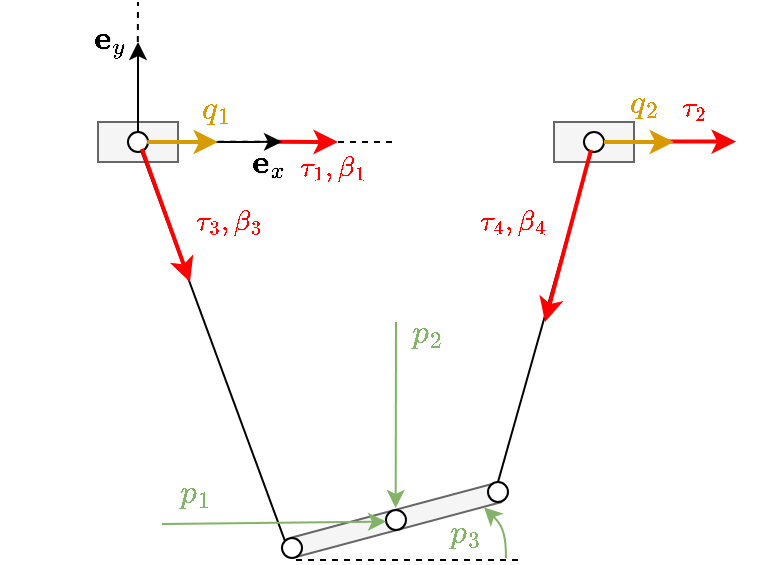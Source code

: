<mxfile version="20.2.3" type="device"><diagram id="B0kXoVWXYvZZ5K02NhJj" name="Seite-1"><mxGraphModel dx="677" dy="469" grid="1" gridSize="10" guides="1" tooltips="1" connect="1" arrows="1" fold="1" page="1" pageScale="1" pageWidth="827" pageHeight="1169" math="1" shadow="0"><root><mxCell id="0"/><mxCell id="1" parent="0"/><mxCell id="ALdnVHVFK5tvWm8CgrwE-25" value="" style="endArrow=classic;html=1;rounded=1;fontColor=#FF0000;strokeColor=#FF0000;strokeWidth=2;" parent="1" edge="1"><mxGeometry width="50" height="50" relative="1" as="geometry"><mxPoint x="339" y="199.8" as="sourcePoint"/><mxPoint x="379" y="199.8" as="targetPoint"/></mxGeometry></mxCell><mxCell id="dqo3ZLK7xl5bLJwuGvzG-37" value="" style="endArrow=none;dashed=1;html=1;rounded=0;fontColor=#82B366;strokeColor=#000000;exitX=1;exitY=0.5;exitDx=0;exitDy=0;" parent="1" edge="1"><mxGeometry width="50" height="50" relative="1" as="geometry"><mxPoint x="96" y="199.84" as="sourcePoint"/><mxPoint x="210" y="200" as="targetPoint"/></mxGeometry></mxCell><mxCell id="ALdnVHVFK5tvWm8CgrwE-22" value="" style="endArrow=classic;html=1;rounded=1;fontColor=#FF0000;fillColor=#f8cecc;strokeColor=#FF0000;strokeWidth=2;" parent="1" edge="1"><mxGeometry width="50" height="50" relative="1" as="geometry"><mxPoint x="150" y="199.92" as="sourcePoint"/><mxPoint x="180" y="200" as="targetPoint"/></mxGeometry></mxCell><mxCell id="ALdnVHVFK5tvWm8CgrwE-21" value="" style="endArrow=classic;html=1;rounded=1;fontColor=#FF0000;" parent="1" edge="1"><mxGeometry width="50" height="50" relative="1" as="geometry"><mxPoint x="97" y="200" as="sourcePoint"/><mxPoint x="152" y="199.92" as="targetPoint"/></mxGeometry></mxCell><mxCell id="dqo3ZLK7xl5bLJwuGvzG-11" value="" style="rounded=0;whiteSpace=wrap;html=1;fillColor=#f5f5f5;fontColor=#333333;strokeColor=#666666;rotation=-15;" parent="1" vertex="1"><mxGeometry x="156" y="384" width="106" height="10" as="geometry"/></mxCell><mxCell id="dqo3ZLK7xl5bLJwuGvzG-1" value="" style="rounded=0;whiteSpace=wrap;html=1;fillColor=#f5f5f5;fontColor=#333333;strokeColor=#666666;" parent="1" vertex="1"><mxGeometry x="60" y="190" width="40" height="20" as="geometry"/></mxCell><mxCell id="4con_vX18qvvLc7WgpNs-2" value="" style="endArrow=classic;html=1;rounded=0;" parent="1" edge="1"><mxGeometry width="50" height="50" relative="1" as="geometry"><mxPoint x="80" y="200.75" as="sourcePoint"/><mxPoint x="80" y="150" as="targetPoint"/></mxGeometry></mxCell><mxCell id="r-eX9R9k0o2uH4kR23co-5" value="$$\mathbf{e}_x$$" style="text;html=1;strokeColor=none;fillColor=none;align=center;verticalAlign=middle;whiteSpace=wrap;rounded=0;fontSize=14;" parent="1" vertex="1"><mxGeometry x="125" y="195" width="40" height="30" as="geometry"/></mxCell><mxCell id="r-eX9R9k0o2uH4kR23co-6" value="$$\mathbf{e}_y$$" style="text;html=1;strokeColor=none;fillColor=none;align=center;verticalAlign=middle;whiteSpace=wrap;rounded=0;fontSize=14;" parent="1" vertex="1"><mxGeometry x="36" y="134" width="60" height="30" as="geometry"/></mxCell><mxCell id="dqo3ZLK7xl5bLJwuGvzG-3" value="" style="ellipse;whiteSpace=wrap;html=1;aspect=fixed;fontSize=14;" parent="1" vertex="1"><mxGeometry x="75" y="195" width="10" height="10" as="geometry"/></mxCell><mxCell id="dqo3ZLK7xl5bLJwuGvzG-4" value="" style="rounded=0;whiteSpace=wrap;html=1;fillColor=#f5f5f5;fontColor=#333333;strokeColor=#666666;" parent="1" vertex="1"><mxGeometry x="288" y="190" width="40" height="20" as="geometry"/></mxCell><mxCell id="dqo3ZLK7xl5bLJwuGvzG-5" value="" style="ellipse;whiteSpace=wrap;html=1;aspect=fixed;fontSize=14;" parent="1" vertex="1"><mxGeometry x="303" y="195" width="10" height="10" as="geometry"/></mxCell><mxCell id="dqo3ZLK7xl5bLJwuGvzG-6" value="" style="endArrow=none;html=1;rounded=0;fontSize=14;exitX=0;exitY=0;exitDx=0;exitDy=0;" parent="1" source="dqo3ZLK7xl5bLJwuGvzG-7" target="dqo3ZLK7xl5bLJwuGvzG-3" edge="1"><mxGeometry width="50" height="50" relative="1" as="geometry"><mxPoint x="130" y="380" as="sourcePoint"/><mxPoint x="150" y="250" as="targetPoint"/></mxGeometry></mxCell><mxCell id="dqo3ZLK7xl5bLJwuGvzG-7" value="" style="ellipse;whiteSpace=wrap;html=1;aspect=fixed;fontSize=14;" parent="1" vertex="1"><mxGeometry x="152" y="398" width="10" height="10" as="geometry"/></mxCell><mxCell id="dqo3ZLK7xl5bLJwuGvzG-8" value="" style="ellipse;whiteSpace=wrap;html=1;aspect=fixed;fontSize=14;" parent="1" vertex="1"><mxGeometry x="255" y="370" width="10" height="10" as="geometry"/></mxCell><mxCell id="dqo3ZLK7xl5bLJwuGvzG-10" value="" style="endArrow=none;html=1;rounded=0;fontSize=14;entryX=0.5;entryY=0;entryDx=0;entryDy=0;" parent="1" source="dqo3ZLK7xl5bLJwuGvzG-5" target="dqo3ZLK7xl5bLJwuGvzG-8" edge="1"><mxGeometry width="50" height="50" relative="1" as="geometry"><mxPoint x="298" y="220" as="sourcePoint"/><mxPoint x="278" y="270" as="targetPoint"/></mxGeometry></mxCell><mxCell id="dqo3ZLK7xl5bLJwuGvzG-12" value="" style="ellipse;whiteSpace=wrap;html=1;aspect=fixed;fontSize=14;" parent="1" vertex="1"><mxGeometry x="204" y="384" width="10" height="10" as="geometry"/></mxCell><mxCell id="dqo3ZLK7xl5bLJwuGvzG-41" value="" style="endArrow=classic;html=1;rounded=0;fontColor=#82B366;strokeColor=#d79b00;fillColor=#ffe6cc;exitX=0.957;exitY=0.495;exitDx=0;exitDy=0;exitPerimeter=0;jumpSize=6;strokeWidth=2;" parent="1" source="dqo3ZLK7xl5bLJwuGvzG-3" edge="1"><mxGeometry width="50" height="50" relative="1" as="geometry"><mxPoint x="130" y="190" as="sourcePoint"/><mxPoint x="120" y="200" as="targetPoint"/></mxGeometry></mxCell><mxCell id="dqo3ZLK7xl5bLJwuGvzG-42" value="" style="endArrow=classic;html=1;rounded=0;fontColor=#82B366;strokeColor=#D79B00;fillColor=#ffe6cc;strokeWidth=2;" parent="1" source="dqo3ZLK7xl5bLJwuGvzG-5" edge="1"><mxGeometry width="50" height="50" relative="1" as="geometry"><mxPoint x="318" y="140" as="sourcePoint"/><mxPoint x="348" y="200" as="targetPoint"/></mxGeometry></mxCell><mxCell id="dqo3ZLK7xl5bLJwuGvzG-44" value="&lt;font color=&quot;#d79b00&quot;&gt;$$q_2$$&lt;/font&gt;" style="text;html=1;strokeColor=none;fillColor=none;align=center;verticalAlign=middle;whiteSpace=wrap;rounded=0;fontSize=14;" parent="1" vertex="1"><mxGeometry x="303" y="165" width="60" height="30" as="geometry"/></mxCell><mxCell id="SITrDVR-Ap6z4co1geya-3" value="" style="endArrow=none;dashed=1;html=1;rounded=0;" parent="1" edge="1"><mxGeometry width="50" height="50" relative="1" as="geometry"><mxPoint x="79.9" y="150" as="sourcePoint"/><mxPoint x="80" y="130" as="targetPoint"/></mxGeometry></mxCell><mxCell id="56EYHaiNgk909QuX_16l-5" value="" style="endArrow=none;dashed=1;html=1;rounded=0;" parent="1" edge="1"><mxGeometry width="50" height="50" relative="1" as="geometry"><mxPoint x="270" y="409" as="sourcePoint"/><mxPoint x="157" y="409" as="targetPoint"/></mxGeometry></mxCell><mxCell id="56EYHaiNgk909QuX_16l-6" value="&lt;font color=&quot;#82b366&quot;&gt;$$p_3$$&lt;/font&gt;" style="text;html=1;strokeColor=none;fillColor=none;align=center;verticalAlign=middle;whiteSpace=wrap;rounded=0;fontSize=14;" parent="1" vertex="1"><mxGeometry x="214" y="380.0" width="60" height="30" as="geometry"/></mxCell><mxCell id="UZ60nNhhbGpI6EZmavWI-2" value="" style="endArrow=classic;html=1;rounded=0;fillColor=#d5e8d4;strokeColor=#82b366;" parent="1" edge="1"><mxGeometry width="50" height="50" relative="1" as="geometry"><mxPoint x="209" y="290" as="sourcePoint"/><mxPoint x="208.83" y="383" as="targetPoint"/></mxGeometry></mxCell><mxCell id="UZ60nNhhbGpI6EZmavWI-3" value="" style="endArrow=classic;html=1;rounded=0;fillColor=#d5e8d4;strokeColor=#82b366;" parent="1" edge="1"><mxGeometry width="50" height="50" relative="1" as="geometry"><mxPoint x="92" y="391" as="sourcePoint"/><mxPoint x="204" y="389.76" as="targetPoint"/></mxGeometry></mxCell><mxCell id="UZ60nNhhbGpI6EZmavWI-4" value="&lt;font color=&quot;#82b366&quot;&gt;$$p_2$$&lt;/font&gt;" style="text;html=1;strokeColor=none;fillColor=none;align=center;verticalAlign=middle;whiteSpace=wrap;rounded=0;fontSize=14;" parent="1" vertex="1"><mxGeometry x="195" y="280" width="60" height="30" as="geometry"/></mxCell><mxCell id="UZ60nNhhbGpI6EZmavWI-5" value="&lt;font color=&quot;#82b366&quot;&gt;$$p_1$$&lt;/font&gt;" style="text;html=1;strokeColor=none;fillColor=none;align=center;verticalAlign=middle;whiteSpace=wrap;rounded=0;fontSize=14;" parent="1" vertex="1"><mxGeometry x="79" y="360" width="60" height="30" as="geometry"/></mxCell><mxCell id="ALdnVHVFK5tvWm8CgrwE-10" value="" style="curved=1;endArrow=classic;html=1;rounded=1;fontColor=#FF0000;fillColor=#d5e8d4;strokeColor=#82b366;entryX=0.866;entryY=1.097;entryDx=0;entryDy=0;entryPerimeter=0;" parent="1" edge="1"><mxGeometry width="50" height="50" relative="1" as="geometry"><mxPoint x="264" y="408" as="sourcePoint"/><mxPoint x="253.019" y="382.725" as="targetPoint"/><Array as="points"><mxPoint x="264" y="400.0"/><mxPoint x="261.5" y="391.0"/></Array></mxGeometry></mxCell><mxCell id="ALdnVHVFK5tvWm8CgrwE-20" value="&lt;span style=&quot;color: rgb(215, 155, 0); font-size: 14px;&quot;&gt;$$q_1$$&lt;/span&gt;" style="text;html=1;align=center;verticalAlign=middle;resizable=0;points=[];autosize=1;strokeColor=none;fillColor=none;fontColor=#FF0000;" parent="1" vertex="1"><mxGeometry x="79" y="168" width="80" height="30" as="geometry"/></mxCell><mxCell id="ALdnVHVFK5tvWm8CgrwE-23" value="$$\tau_1, \beta_1$$" style="text;html=1;align=center;verticalAlign=middle;resizable=0;points=[];autosize=1;strokeColor=none;fillColor=none;fontColor=#FF0000;" parent="1" vertex="1"><mxGeometry x="112" y="198" width="130" height="30" as="geometry"/></mxCell><mxCell id="ALdnVHVFK5tvWm8CgrwE-24" value="$$\tau_2$$" style="text;html=1;align=center;verticalAlign=middle;resizable=0;points=[];autosize=1;strokeColor=none;fillColor=none;fontColor=#FF0000;" parent="1" vertex="1"><mxGeometry x="318" y="168" width="80" height="30" as="geometry"/></mxCell><mxCell id="ALdnVHVFK5tvWm8CgrwE-26" value="" style="endArrow=classic;html=1;rounded=1;fontColor=#FF0000;strokeColor=#FF0000;strokeWidth=2;exitX=0.697;exitY=0.841;exitDx=0;exitDy=0;exitPerimeter=0;" parent="1" source="dqo3ZLK7xl5bLJwuGvzG-3" edge="1"><mxGeometry width="50" height="50" relative="1" as="geometry"><mxPoint x="96" y="225" as="sourcePoint"/><mxPoint x="106" y="270" as="targetPoint"/></mxGeometry></mxCell><mxCell id="ALdnVHVFK5tvWm8CgrwE-27" value="$$\tau_3, \beta_3$$" style="text;html=1;align=center;verticalAlign=middle;resizable=0;points=[];autosize=1;strokeColor=none;fillColor=none;fontColor=#FF0000;" parent="1" vertex="1"><mxGeometry x="60" y="225" width="130" height="30" as="geometry"/></mxCell><mxCell id="ALdnVHVFK5tvWm8CgrwE-29" value="" style="endArrow=classic;html=1;rounded=1;fontColor=#FF0000;strokeColor=#FF0000;strokeWidth=2;exitX=0.351;exitY=0.904;exitDx=0;exitDy=0;exitPerimeter=0;" parent="1" source="dqo3ZLK7xl5bLJwuGvzG-5" edge="1"><mxGeometry width="50" height="50" relative="1" as="geometry"><mxPoint x="310" y="220" as="sourcePoint"/><mxPoint x="283.5" y="290" as="targetPoint"/></mxGeometry></mxCell><mxCell id="ALdnVHVFK5tvWm8CgrwE-30" value="$$\tau_4, \beta_4$$" style="text;html=1;align=center;verticalAlign=middle;resizable=0;points=[];autosize=1;strokeColor=none;fillColor=none;fontColor=#FF0000;" parent="1" vertex="1"><mxGeometry x="202" y="225" width="130" height="30" as="geometry"/></mxCell></root></mxGraphModel></diagram></mxfile>